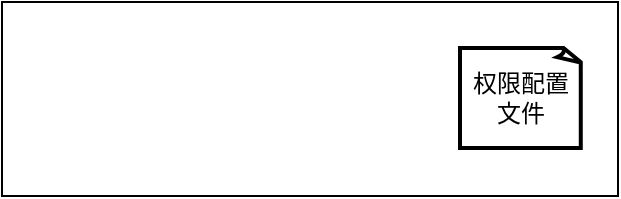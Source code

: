 <mxfile version="24.9.3">
  <diagram name="第 1 页" id="qL5TvmwJksoJhdvZfleZ">
    <mxGraphModel dx="1302" dy="715" grid="0" gridSize="10" guides="1" tooltips="1" connect="1" arrows="1" fold="1" page="1" pageScale="1" pageWidth="827" pageHeight="1169" math="0" shadow="0">
      <root>
        <mxCell id="0" />
        <mxCell id="1" parent="0" />
        <mxCell id="MtIZj1JQp46h2TDCY77N-3" value="" style="rounded=0;whiteSpace=wrap;html=1;" vertex="1" parent="1">
          <mxGeometry x="239" y="84" width="308" height="97" as="geometry" />
        </mxCell>
        <mxCell id="MtIZj1JQp46h2TDCY77N-2" value="权限配置文件" style="whiteSpace=wrap;html=1;shape=mxgraph.basic.document;strokeWidth=2;" vertex="1" parent="1">
          <mxGeometry x="468" y="107" width="61" height="50" as="geometry" />
        </mxCell>
      </root>
    </mxGraphModel>
  </diagram>
</mxfile>

